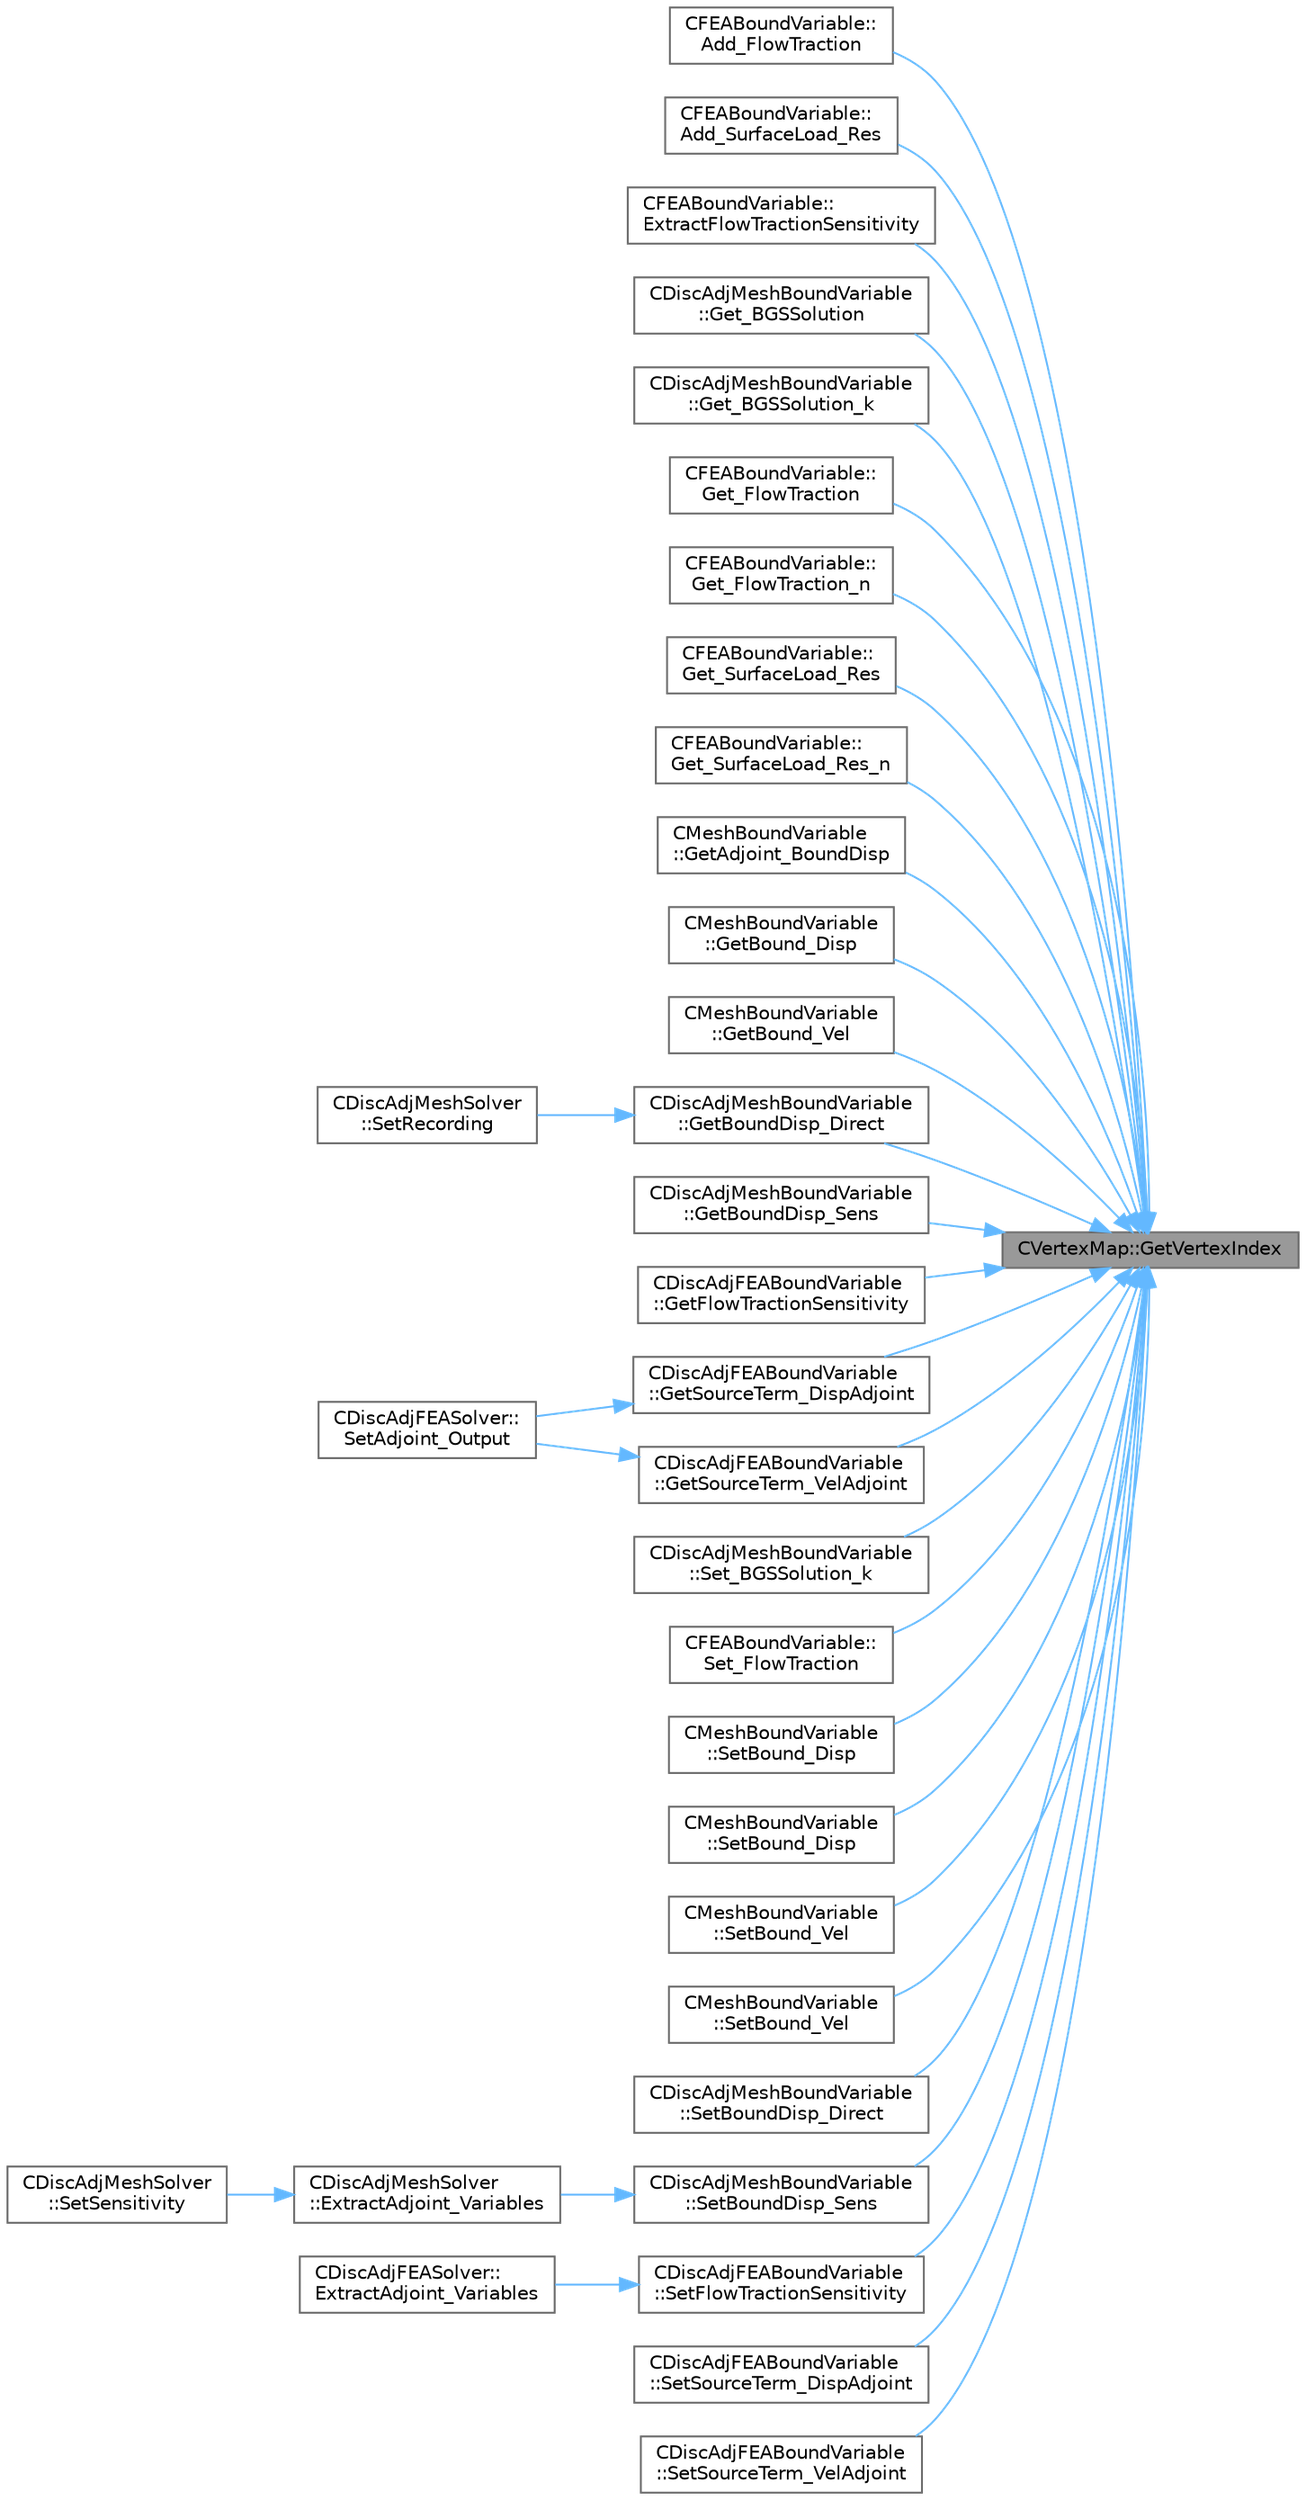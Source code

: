 digraph "CVertexMap::GetVertexIndex"
{
 // LATEX_PDF_SIZE
  bgcolor="transparent";
  edge [fontname=Helvetica,fontsize=10,labelfontname=Helvetica,labelfontsize=10];
  node [fontname=Helvetica,fontsize=10,shape=box,height=0.2,width=0.4];
  rankdir="RL";
  Node1 [id="Node000001",label="CVertexMap::GetVertexIndex",height=0.2,width=0.4,color="gray40", fillcolor="grey60", style="filled", fontcolor="black",tooltip="Convert a point index to vertex index."];
  Node1 -> Node2 [id="edge1_Node000001_Node000002",dir="back",color="steelblue1",style="solid",tooltip=" "];
  Node2 [id="Node000002",label="CFEABoundVariable::\lAdd_FlowTraction",height=0.2,width=0.4,color="grey40", fillcolor="white", style="filled",URL="$classCFEABoundVariable.html#abd72e1f65466e4e348105f1765e78a43",tooltip="Add a value to the flow traction at a node on the structural side."];
  Node1 -> Node3 [id="edge2_Node000001_Node000003",dir="back",color="steelblue1",style="solid",tooltip=" "];
  Node3 [id="Node000003",label="CFEABoundVariable::\lAdd_SurfaceLoad_Res",height=0.2,width=0.4,color="grey40", fillcolor="white", style="filled",URL="$classCFEABoundVariable.html#a9c6ab921d2f735a52396e59f8b3d86ce",tooltip="Add surface load to the residual term."];
  Node1 -> Node4 [id="edge3_Node000001_Node000004",dir="back",color="steelblue1",style="solid",tooltip=" "];
  Node4 [id="Node000004",label="CFEABoundVariable::\lExtractFlowTractionSensitivity",height=0.2,width=0.4,color="grey40", fillcolor="white", style="filled",URL="$classCFEABoundVariable.html#a1b6256cc61a33de05a65ca0421b6c804",tooltip="Extract the flow traction derivatives."];
  Node1 -> Node5 [id="edge4_Node000001_Node000005",dir="back",color="steelblue1",style="solid",tooltip=" "];
  Node5 [id="Node000005",label="CDiscAdjMeshBoundVariable\l::Get_BGSSolution",height=0.2,width=0.4,color="grey40", fillcolor="white", style="filled",URL="$classCDiscAdjMeshBoundVariable.html#a00c5d846b94d57694a25b851a1c5d26e",tooltip="Get the value of the BGS solution."];
  Node1 -> Node6 [id="edge5_Node000001_Node000006",dir="back",color="steelblue1",style="solid",tooltip=" "];
  Node6 [id="Node000006",label="CDiscAdjMeshBoundVariable\l::Get_BGSSolution_k",height=0.2,width=0.4,color="grey40", fillcolor="white", style="filled",URL="$classCDiscAdjMeshBoundVariable.html#ac025c6ab73d1b0334df08b7aaffc19cf",tooltip="Get the value of the solution in the previous BGS subiteration."];
  Node1 -> Node7 [id="edge6_Node000001_Node000007",dir="back",color="steelblue1",style="solid",tooltip=" "];
  Node7 [id="Node000007",label="CFEABoundVariable::\lGet_FlowTraction",height=0.2,width=0.4,color="grey40", fillcolor="white", style="filled",URL="$classCFEABoundVariable.html#a94991f4fd1e46d01b6226f9edba65749",tooltip="Get the residual term due to the flow traction."];
  Node1 -> Node8 [id="edge7_Node000001_Node000008",dir="back",color="steelblue1",style="solid",tooltip=" "];
  Node8 [id="Node000008",label="CFEABoundVariable::\lGet_FlowTraction_n",height=0.2,width=0.4,color="grey40", fillcolor="white", style="filled",URL="$classCFEABoundVariable.html#a8cfbd6538201d6a6e0336b63dfe4ab45",tooltip="Retrieve the value of the flow traction from the previous time step."];
  Node1 -> Node9 [id="edge8_Node000001_Node000009",dir="back",color="steelblue1",style="solid",tooltip=" "];
  Node9 [id="Node000009",label="CFEABoundVariable::\lGet_SurfaceLoad_Res",height=0.2,width=0.4,color="grey40", fillcolor="white", style="filled",URL="$classCFEABoundVariable.html#a9f490a87e82792518c424bb915aa3980",tooltip="Get the residual term due to surface load."];
  Node1 -> Node10 [id="edge9_Node000001_Node000010",dir="back",color="steelblue1",style="solid",tooltip=" "];
  Node10 [id="Node000010",label="CFEABoundVariable::\lGet_SurfaceLoad_Res_n",height=0.2,width=0.4,color="grey40", fillcolor="white", style="filled",URL="$classCFEABoundVariable.html#aea75d4c412f20c4ea16089d395f40232",tooltip="Get the surface load from the previous time step."];
  Node1 -> Node11 [id="edge10_Node000001_Node000011",dir="back",color="steelblue1",style="solid",tooltip=" "];
  Node11 [id="Node000011",label="CMeshBoundVariable\l::GetAdjoint_BoundDisp",height=0.2,width=0.4,color="grey40", fillcolor="white", style="filled",URL="$classCMeshBoundVariable.html#aff2e6b542319e85e91878b1e35c67a9a",tooltip="Recover the value of the adjoint of the boundary displacements."];
  Node1 -> Node12 [id="edge11_Node000001_Node000012",dir="back",color="steelblue1",style="solid",tooltip=" "];
  Node12 [id="Node000012",label="CMeshBoundVariable\l::GetBound_Disp",height=0.2,width=0.4,color="grey40", fillcolor="white", style="filled",URL="$classCMeshBoundVariable.html#af899ed57e7c12428ae1c0bdf83a9444c",tooltip="Get the value of the displacement imposed at the boundary."];
  Node1 -> Node13 [id="edge12_Node000001_Node000013",dir="back",color="steelblue1",style="solid",tooltip=" "];
  Node13 [id="Node000013",label="CMeshBoundVariable\l::GetBound_Vel",height=0.2,width=0.4,color="grey40", fillcolor="white", style="filled",URL="$classCMeshBoundVariable.html#a58a769c42e49e72504cf771def89f9c9",tooltip="Get the value of the displacement imposed at the boundary."];
  Node1 -> Node14 [id="edge13_Node000001_Node000014",dir="back",color="steelblue1",style="solid",tooltip=" "];
  Node14 [id="Node000014",label="CDiscAdjMeshBoundVariable\l::GetBoundDisp_Direct",height=0.2,width=0.4,color="grey40", fillcolor="white", style="filled",URL="$classCDiscAdjMeshBoundVariable.html#ad6f4be30b918671f243f5f0fd8f0df9e",tooltip="Get the value of the displacement imposed at the boundary."];
  Node14 -> Node15 [id="edge14_Node000014_Node000015",dir="back",color="steelblue1",style="solid",tooltip=" "];
  Node15 [id="Node000015",label="CDiscAdjMeshSolver\l::SetRecording",height=0.2,width=0.4,color="grey40", fillcolor="white", style="filled",URL="$classCDiscAdjMeshSolver.html#a0e674893dacf5041b24b8b25c6441dce",tooltip="Prepare the solver for a new recording."];
  Node1 -> Node16 [id="edge15_Node000001_Node000016",dir="back",color="steelblue1",style="solid",tooltip=" "];
  Node16 [id="Node000016",label="CDiscAdjMeshBoundVariable\l::GetBoundDisp_Sens",height=0.2,width=0.4,color="grey40", fillcolor="white", style="filled",URL="$classCDiscAdjMeshBoundVariable.html#a4bb307b8440dd28558be3fac40dadf5d",tooltip="Get the value of the sensitivity with respect to the undeformed coordinates."];
  Node1 -> Node17 [id="edge16_Node000001_Node000017",dir="back",color="steelblue1",style="solid",tooltip=" "];
  Node17 [id="Node000017",label="CDiscAdjFEABoundVariable\l::GetFlowTractionSensitivity",height=0.2,width=0.4,color="grey40", fillcolor="white", style="filled",URL="$classCDiscAdjFEABoundVariable.html#a18120c51b0754543d50a341dac83f69c",tooltip="Get the FSI force sensitivity at the node."];
  Node1 -> Node18 [id="edge17_Node000001_Node000018",dir="back",color="steelblue1",style="solid",tooltip=" "];
  Node18 [id="Node000018",label="CDiscAdjFEABoundVariable\l::GetSourceTerm_DispAdjoint",height=0.2,width=0.4,color="grey40", fillcolor="white", style="filled",URL="$classCDiscAdjFEABoundVariable.html#a4024b6541ea8de59eb6dd18990c86b67",tooltip="Get the source term applied into the displacement adjoint coming from external solvers."];
  Node18 -> Node19 [id="edge18_Node000018_Node000019",dir="back",color="steelblue1",style="solid",tooltip=" "];
  Node19 [id="Node000019",label="CDiscAdjFEASolver::\lSetAdjoint_Output",height=0.2,width=0.4,color="grey40", fillcolor="white", style="filled",URL="$classCDiscAdjFEASolver.html#ac7d98d73aae00e73d6035197013f071c",tooltip="Sets the adjoint values of the output of the flow (+turb.) iteration before evaluation of the tape."];
  Node1 -> Node20 [id="edge19_Node000001_Node000020",dir="back",color="steelblue1",style="solid",tooltip=" "];
  Node20 [id="Node000020",label="CDiscAdjFEABoundVariable\l::GetSourceTerm_VelAdjoint",height=0.2,width=0.4,color="grey40", fillcolor="white", style="filled",URL="$classCDiscAdjFEABoundVariable.html#a381a35fda3ac11410e0d6d7fbf3dd4ca",tooltip=" "];
  Node20 -> Node19 [id="edge20_Node000020_Node000019",dir="back",color="steelblue1",style="solid",tooltip=" "];
  Node1 -> Node21 [id="edge21_Node000001_Node000021",dir="back",color="steelblue1",style="solid",tooltip=" "];
  Node21 [id="Node000021",label="CDiscAdjMeshBoundVariable\l::Set_BGSSolution_k",height=0.2,width=0.4,color="grey40", fillcolor="white", style="filled",URL="$classCDiscAdjMeshBoundVariable.html#a60b8bac309a93c6a762922d038e28b7e",tooltip="Get the value of the solution in the previous BGS subiteration."];
  Node1 -> Node22 [id="edge22_Node000001_Node000022",dir="back",color="steelblue1",style="solid",tooltip=" "];
  Node22 [id="Node000022",label="CFEABoundVariable::\lSet_FlowTraction",height=0.2,width=0.4,color="grey40", fillcolor="white", style="filled",URL="$classCFEABoundVariable.html#a3688cf191e2a6d8860f34cf895cc8fe0",tooltip="Set the flow traction at a node on the structural side."];
  Node1 -> Node23 [id="edge23_Node000001_Node000023",dir="back",color="steelblue1",style="solid",tooltip=" "];
  Node23 [id="Node000023",label="CMeshBoundVariable\l::SetBound_Disp",height=0.2,width=0.4,color="grey40", fillcolor="white", style="filled",URL="$classCMeshBoundVariable.html#a23b09c3b5a98487c19e48fb5f8306990",tooltip="Set the boundary displacements."];
  Node1 -> Node24 [id="edge24_Node000001_Node000024",dir="back",color="steelblue1",style="solid",tooltip=" "];
  Node24 [id="Node000024",label="CMeshBoundVariable\l::SetBound_Disp",height=0.2,width=0.4,color="grey40", fillcolor="white", style="filled",URL="$classCMeshBoundVariable.html#ac72831a7b38dde2858b730fc4ac936eb",tooltip="Set the boundary displacement."];
  Node1 -> Node25 [id="edge25_Node000001_Node000025",dir="back",color="steelblue1",style="solid",tooltip=" "];
  Node25 [id="Node000025",label="CMeshBoundVariable\l::SetBound_Vel",height=0.2,width=0.4,color="grey40", fillcolor="white", style="filled",URL="$classCMeshBoundVariable.html#ae1aa1e39914c41294dedce2c45a6ea26",tooltip="Set the boundary displacements."];
  Node1 -> Node26 [id="edge26_Node000001_Node000026",dir="back",color="steelblue1",style="solid",tooltip=" "];
  Node26 [id="Node000026",label="CMeshBoundVariable\l::SetBound_Vel",height=0.2,width=0.4,color="grey40", fillcolor="white", style="filled",URL="$classCMeshBoundVariable.html#a61804517bc32deeb16d94ac65d1e2281",tooltip="Set the boundary velocity."];
  Node1 -> Node27 [id="edge27_Node000001_Node000027",dir="back",color="steelblue1",style="solid",tooltip=" "];
  Node27 [id="Node000027",label="CDiscAdjMeshBoundVariable\l::SetBoundDisp_Direct",height=0.2,width=0.4,color="grey40", fillcolor="white", style="filled",URL="$classCDiscAdjMeshBoundVariable.html#a13f4b8fb5133d7ba1b4eafa3960e62b5",tooltip="Set the solution for the boundary displacements."];
  Node1 -> Node28 [id="edge28_Node000001_Node000028",dir="back",color="steelblue1",style="solid",tooltip=" "];
  Node28 [id="Node000028",label="CDiscAdjMeshBoundVariable\l::SetBoundDisp_Sens",height=0.2,width=0.4,color="grey40", fillcolor="white", style="filled",URL="$classCDiscAdjMeshBoundVariable.html#a8073a334beca3aacd2866e3e87eef060",tooltip="Set the value of the sensitivity with respect to the undeformed coordinates."];
  Node28 -> Node29 [id="edge29_Node000028_Node000029",dir="back",color="steelblue1",style="solid",tooltip=" "];
  Node29 [id="Node000029",label="CDiscAdjMeshSolver\l::ExtractAdjoint_Variables",height=0.2,width=0.4,color="grey40", fillcolor="white", style="filled",URL="$classCDiscAdjMeshSolver.html#a3394ab931fd79de9bc93e6c7b86b4c8e",tooltip="A virtual member."];
  Node29 -> Node30 [id="edge30_Node000029_Node000030",dir="back",color="steelblue1",style="solid",tooltip=" "];
  Node30 [id="Node000030",label="CDiscAdjMeshSolver\l::SetSensitivity",height=0.2,width=0.4,color="grey40", fillcolor="white", style="filled",URL="$classCDiscAdjMeshSolver.html#aebbe0bcb0b07daa76d7ea6851125696e",tooltip="Extract and set the geometrical sensitivity."];
  Node1 -> Node31 [id="edge31_Node000001_Node000031",dir="back",color="steelblue1",style="solid",tooltip=" "];
  Node31 [id="Node000031",label="CDiscAdjFEABoundVariable\l::SetFlowTractionSensitivity",height=0.2,width=0.4,color="grey40", fillcolor="white", style="filled",URL="$classCDiscAdjFEABoundVariable.html#a9358dd32f3e5984341f96146dba1f8bd",tooltip="Set the FSI force sensitivity at the node."];
  Node31 -> Node32 [id="edge32_Node000031_Node000032",dir="back",color="steelblue1",style="solid",tooltip=" "];
  Node32 [id="Node000032",label="CDiscAdjFEASolver::\lExtractAdjoint_Variables",height=0.2,width=0.4,color="grey40", fillcolor="white", style="filled",URL="$classCDiscAdjFEASolver.html#ac0e775ba18eb267baf111eb28072e0b9",tooltip="A virtual member."];
  Node1 -> Node33 [id="edge33_Node000001_Node000033",dir="back",color="steelblue1",style="solid",tooltip=" "];
  Node33 [id="Node000033",label="CDiscAdjFEABoundVariable\l::SetSourceTerm_DispAdjoint",height=0.2,width=0.4,color="grey40", fillcolor="white", style="filled",URL="$classCDiscAdjFEABoundVariable.html#a0071123016b4a89f3f41f16bab1418ad",tooltip="Set the source term applied into the displacement adjoint coming from external solvers."];
  Node1 -> Node34 [id="edge34_Node000001_Node000034",dir="back",color="steelblue1",style="solid",tooltip=" "];
  Node34 [id="Node000034",label="CDiscAdjFEABoundVariable\l::SetSourceTerm_VelAdjoint",height=0.2,width=0.4,color="grey40", fillcolor="white", style="filled",URL="$classCDiscAdjFEABoundVariable.html#a41ab83c3e75d39747c4e62b1917ff635",tooltip=" "];
}
